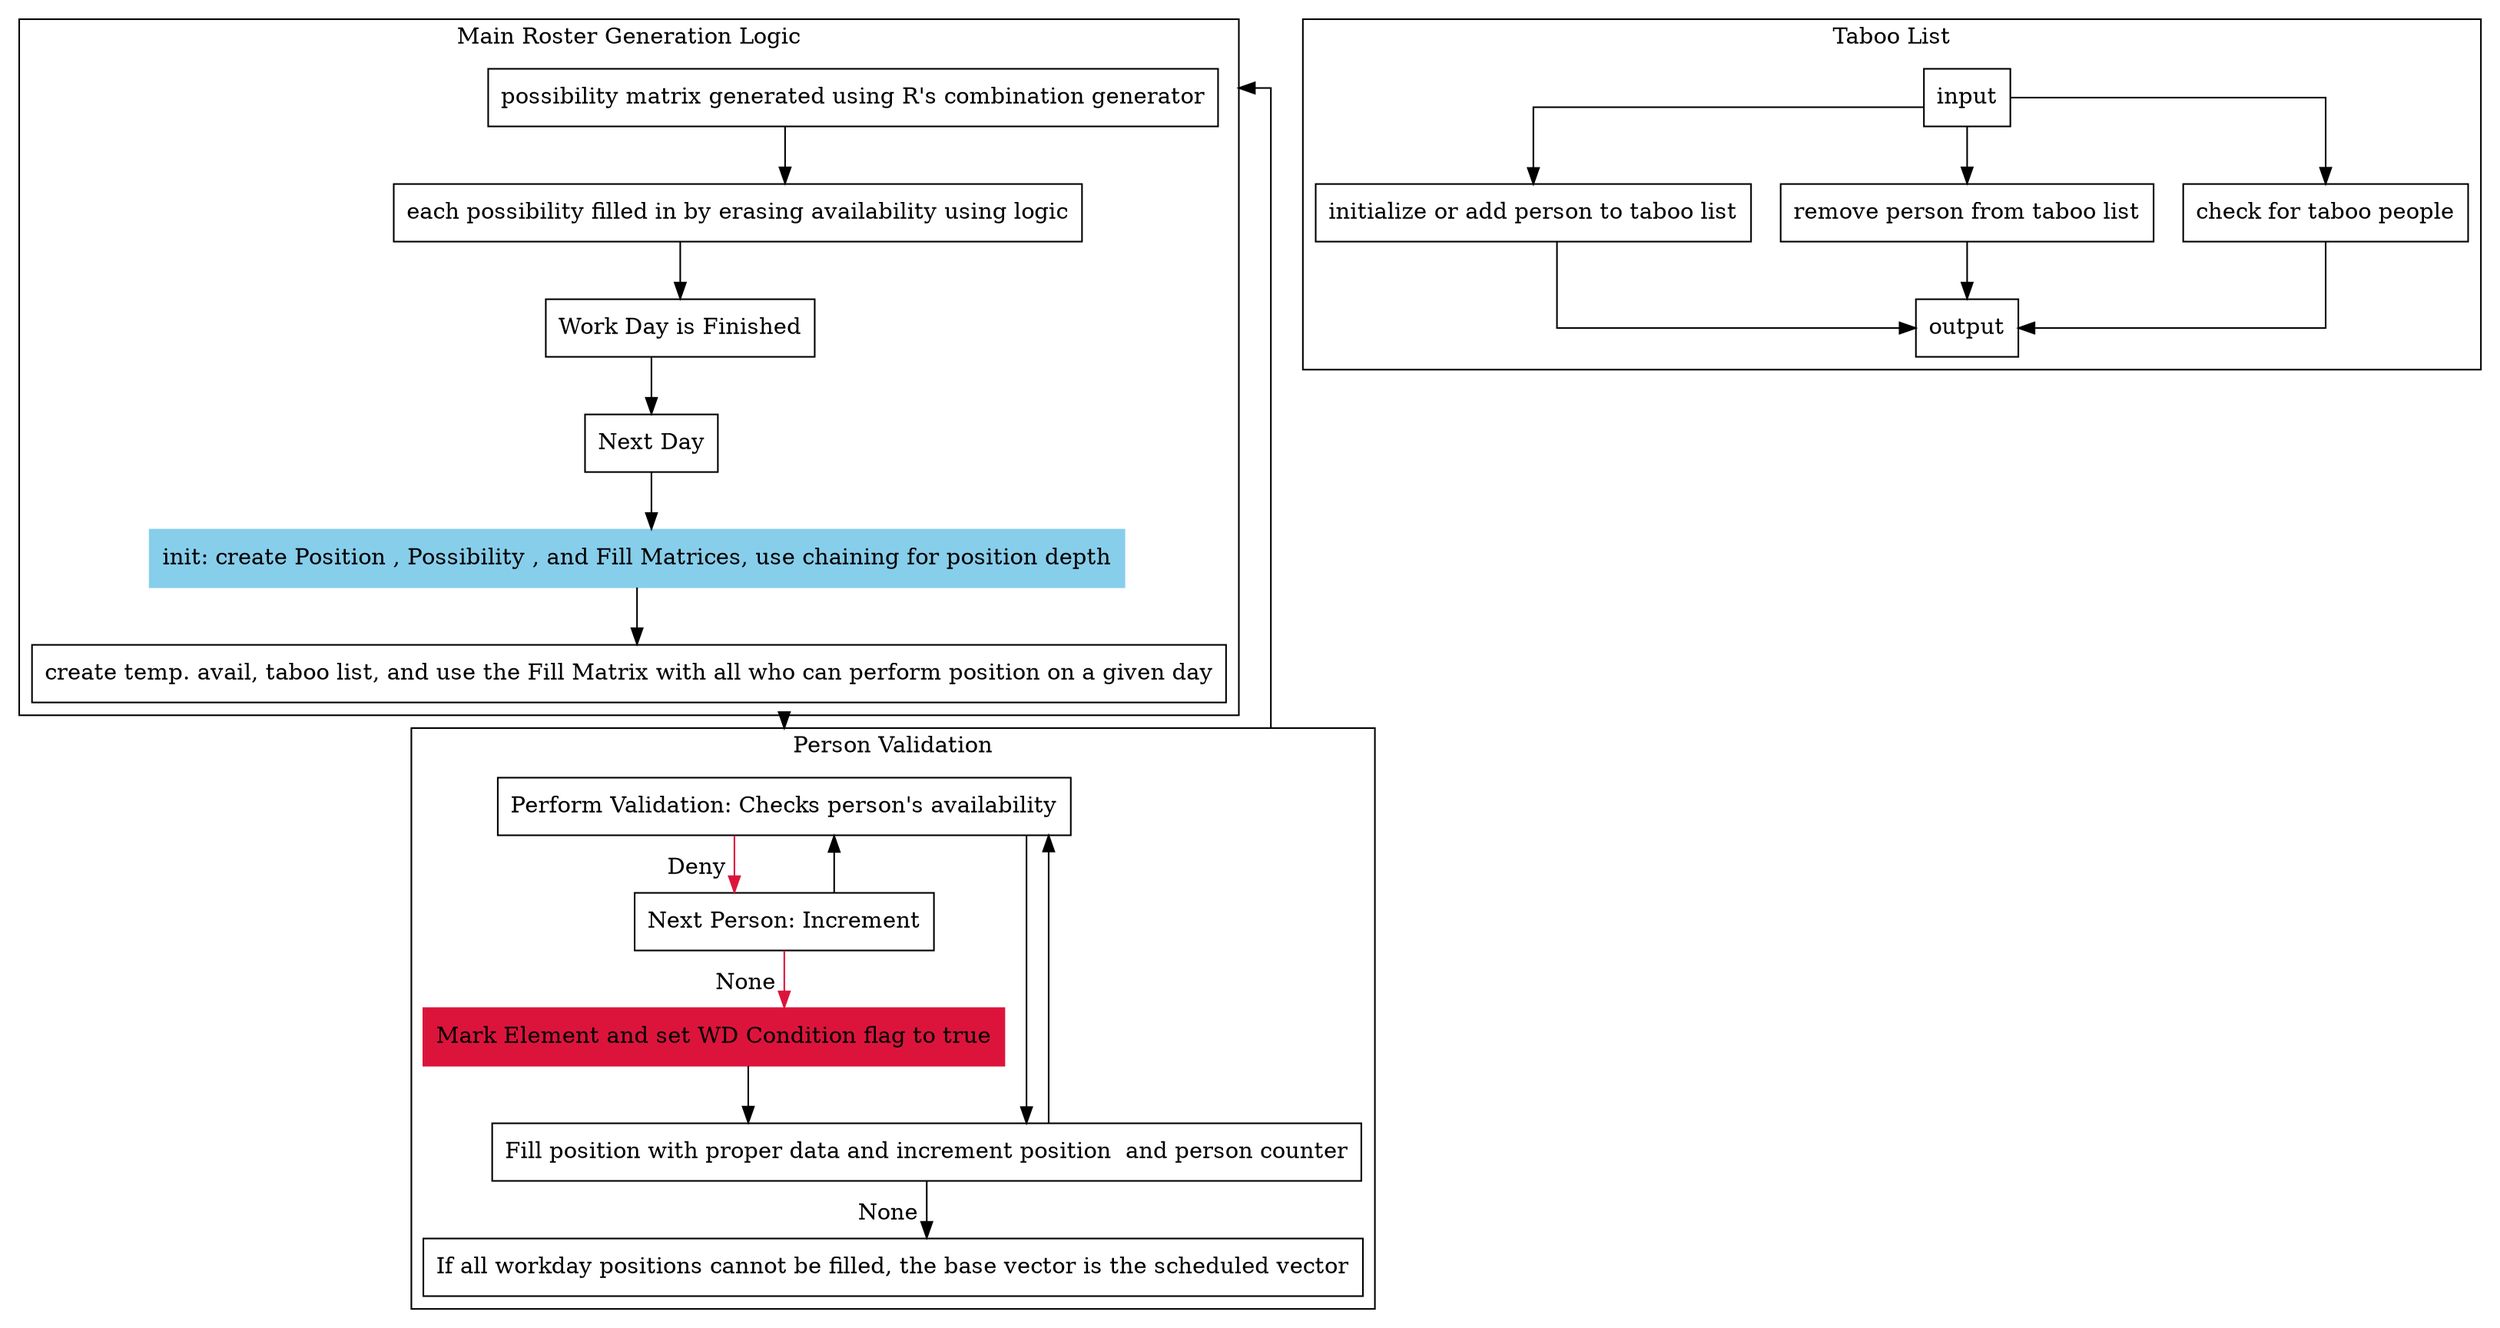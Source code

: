 digraph algorithm{

    /* Default Graph Options */

    node [shape = rectangle]
    compound = true;
    splines = ortho;


    /* Position Matrix Generated Variables */

    /* Need to modify */
    subgraph cluster0 {
        label = "Person Validation";
        validate [label = "Perform Validation: Checks person's availability"];
        next_person [label = "Next Person: Increment"];
        no_person [label = "Mark Element and set WD Condition flag to true", style = filled, color = crimson];
        wd_condition [label = "If all workday positions cannot be filled, the base vector is the scheduled vector"];
        fill_position [label = "Fill position with proper data and increment position  and person counter"];

        validate -> next_person [xlabel = "Deny ", color = crimson];
        validate -> fill_position;
        next_person -> validate;
        next_person -> no_person [xlabel = "None ", color = crimson];
        no_person -> fill_position;
        fill_position -> wd_condition [xlabel = "None "];
        fill_position -> validate;
    }

    subgraph cluster1 {
        label = "Taboo List";
        taboo_input [label = "input"];
        add_taboo [label = "initialize or add person to taboo list"];
        remove_taboo [label = "remove person from taboo list"];
        check_taboo [label = "check for taboo people"];
        taboo_output [label = "output"];

        taboo_input -> add_taboo -> taboo_output;
        taboo_input -> remove_taboo -> taboo_output;
        taboo_input -> check_taboo -> taboo_output;
    }

    subgraph cluster2 {
        label = "Main Roster Generation Logic";
        pos_matrix_init [label = "init: create Position , Possibility , and Fill Matrices, use chaining for position depth", style = filled, color = skyblue];
        next_day [label = "Next Day"];
        temps [label = "create temp. avail, taboo list, and use the Fill Matrix with all who can perform position on a given day"];
        possibility_calc [label = "possibility matrix generated using R's combination generator"];
        position_calc [label = "each possibility filled in by erasing availability using logic"]; //Since all positions generated, use people incrementors instead of position
        wd_finish [label = "Work Day is Finished"];

        pos_matrix_init -> temps; 
        possibility_calc -> position_calc -> wd_finish;
        wd_finish -> next_day -> pos_matrix_init;
    }


    /* Position Matrix Generation Logic */

    temps -> validate [ltail = cluster2, lhead = cluster0];
    fill_position -> possibility_calc [ltail = cluster0, lhead = cluster2];


    /* Schedule Generation Variables */

/*
    subgraph cluster3 {
        sch_init [label = "init: scheduler and create a 3d table of matrices where depth is determined by the largest position matrix.", style = filled, color = skyblue];
        find_max_pos [label = "find maximum optimal value in position matrix and cut it out."];
        fill_day [label = "fill the day in correct table position."];
        incr_elm [label = "Calculate current schedule optimizations then switch to the next empty scheduling matrix"];
        repeat [label = "Repeat process until the smallest position matrix is exhausted"];
        exhaust_init [label = "exhausted init: create a temperary schedule"];
        find_max_sch [label = "Find the current optimal schedule"];
        fill_remaining [label = "Fill current table with remaining unexhausted position matrice values, only using the optimal template to fill the exhausted values"];
        all_exhaust [label = "When all position matrices are exhausted, optimal schedule should be found"];
    }

    complete [label = "Complete"]
*/

    /* Schedule Generation Logic */
/*
    sch_init -> find_max_pos;
    find_max_pos -> fill_day;
    fill_day -> repeat;
    incr_elm -> exhaust_init;
    repeat -> exhaust_init [xlabel = "exhausted "];
    exhaust_init -> find_max_sch;
    find_max_sch -> fill_remaining;
    fill_remaining -> find_max_pos;
    fill_remaining -> all_exhaust [xlabel = "None "];
    all_exhaust -> complete;
*/
}
